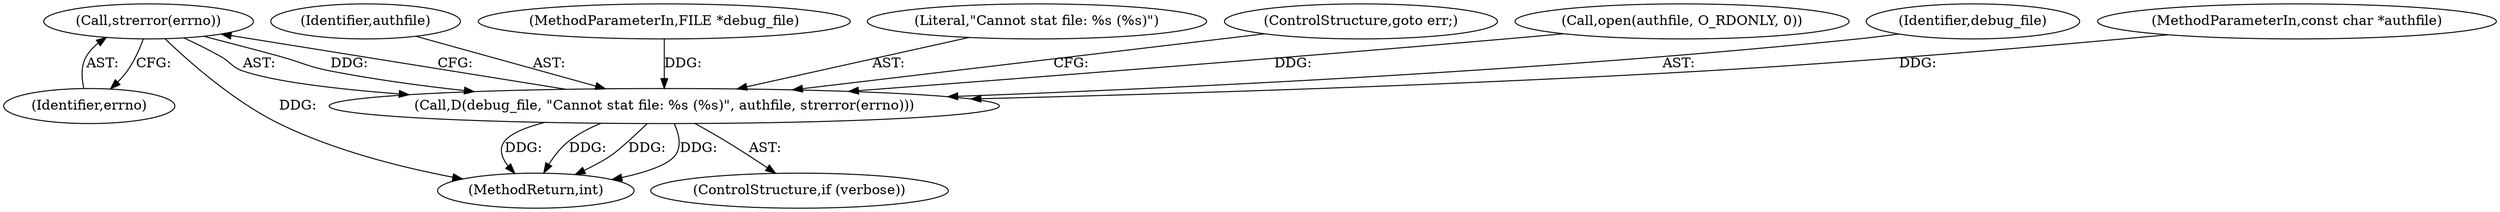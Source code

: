 digraph "0_pam-u2f_18b1914e32b74ff52000f10e97067e841e5fff62_1@API" {
"1000178" [label="(Call,strerror(errno))"];
"1000174" [label="(Call,D(debug_file, \"Cannot stat file: %s (%s)\", authfile, strerror(errno)))"];
"1000178" [label="(Call,strerror(errno))"];
"1000174" [label="(Call,D(debug_file, \"Cannot stat file: %s (%s)\", authfile, strerror(errno)))"];
"1000177" [label="(Identifier,authfile)"];
"1000179" [label="(Identifier,errno)"];
"1000107" [label="(MethodParameterIn,FILE *debug_file)"];
"1000722" [label="(MethodReturn,int)"];
"1000172" [label="(ControlStructure,if (verbose))"];
"1000176" [label="(Literal,\"Cannot stat file: %s (%s)\")"];
"1000180" [label="(ControlStructure,goto err;)"];
"1000146" [label="(Call,open(authfile, O_RDONLY, 0))"];
"1000175" [label="(Identifier,debug_file)"];
"1000103" [label="(MethodParameterIn,const char *authfile)"];
"1000178" -> "1000174"  [label="AST: "];
"1000178" -> "1000179"  [label="CFG: "];
"1000179" -> "1000178"  [label="AST: "];
"1000174" -> "1000178"  [label="CFG: "];
"1000178" -> "1000722"  [label="DDG: "];
"1000178" -> "1000174"  [label="DDG: "];
"1000174" -> "1000172"  [label="AST: "];
"1000175" -> "1000174"  [label="AST: "];
"1000176" -> "1000174"  [label="AST: "];
"1000177" -> "1000174"  [label="AST: "];
"1000180" -> "1000174"  [label="CFG: "];
"1000174" -> "1000722"  [label="DDG: "];
"1000174" -> "1000722"  [label="DDG: "];
"1000174" -> "1000722"  [label="DDG: "];
"1000174" -> "1000722"  [label="DDG: "];
"1000107" -> "1000174"  [label="DDG: "];
"1000146" -> "1000174"  [label="DDG: "];
"1000103" -> "1000174"  [label="DDG: "];
}

